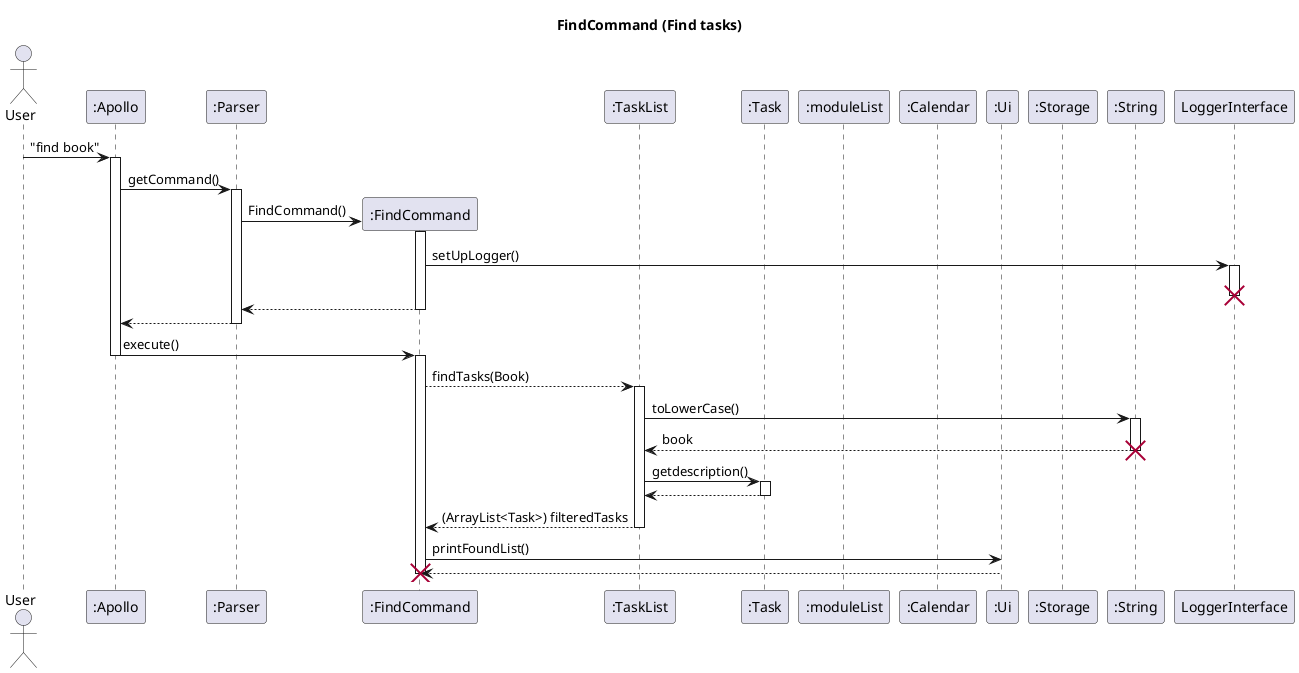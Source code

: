 @startuml
title FindCommand (Find tasks)

actor User
participant ":Apollo" as Apollo
participant ":Parser" as Parser
participant ":FindCommand" as Find
participant ":TaskList" as TaskList
participant ":Task" as Task
participant ":moduleList" as ModuleList
participant ":Calendar" as Calendar
participant ":Ui" as Ui
participant ":Storage" as Storage
participant ":String" as String

User -> Apollo : "find book"
activate Apollo
Apollo -> Parser : getCommand()
activate Parser
Parser -> Find** : FindCommand()
Find++
Find -> LoggerInterface : setUpLogger()

activate LoggerInterface
deactivate LoggerInterface
destroy LoggerInterface
return
return

Apollo -> Find : execute()
Apollo --
activate Find
Find --> TaskList : findTasks(Book)
activate TaskList
TaskList -> String : toLowerCase()
activate String
String --> TaskList : book
deactivate String
destroy String
TaskList -> Task : getdescription()
activate Task
Task --> TaskList
deactivate Task
TaskList --> Find: (ArrayList<Task>) filteredTasks
deactivate TaskList
Find -> Ui : printFoundList()
Ui --> Find
destroy Find













@enduml